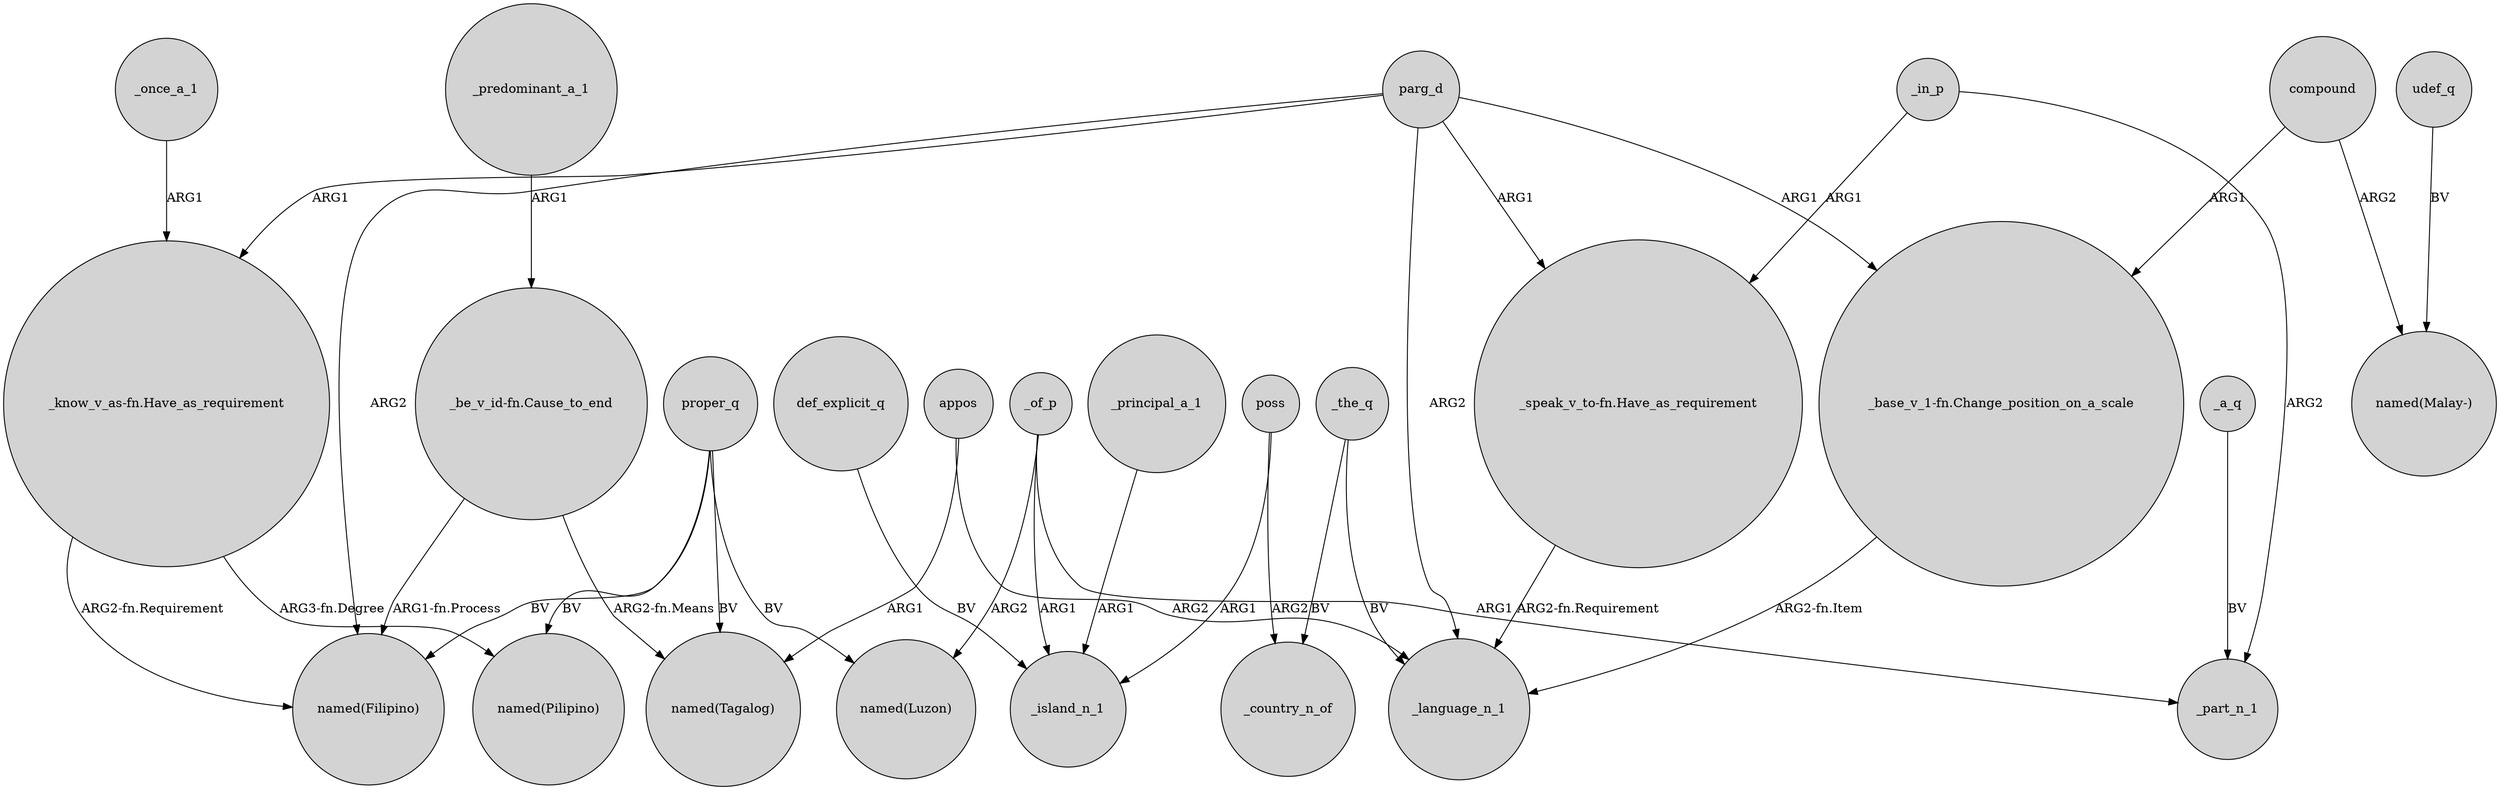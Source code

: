 digraph {
	node [shape=circle style=filled]
	"_know_v_as-fn.Have_as_requirement" -> "named(Filipino)" [label="ARG2-fn.Requirement"]
	"_base_v_1-fn.Change_position_on_a_scale" -> _language_n_1 [label="ARG2-fn.Item"]
	"_know_v_as-fn.Have_as_requirement" -> "named(Pilipino)" [label="ARG3-fn.Degree"]
	"_be_v_id-fn.Cause_to_end" -> "named(Tagalog)" [label="ARG2-fn.Means"]
	proper_q -> "named(Pilipino)" [label=BV]
	appos -> "named(Tagalog)" [label=ARG1]
	_principal_a_1 -> _island_n_1 [label=ARG1]
	poss -> _country_n_of [label=ARG2]
	parg_d -> "_base_v_1-fn.Change_position_on_a_scale" [label=ARG1]
	_a_q -> _part_n_1 [label=BV]
	proper_q -> "named(Filipino)" [label=BV]
	poss -> _island_n_1 [label=ARG1]
	"_speak_v_to-fn.Have_as_requirement" -> _language_n_1 [label="ARG2-fn.Requirement"]
	_of_p -> _island_n_1 [label=ARG1]
	_predominant_a_1 -> "_be_v_id-fn.Cause_to_end" [label=ARG1]
	_of_p -> "named(Luzon)" [label=ARG2]
	udef_q -> "named(Malay-)" [label=BV]
	_in_p -> "_speak_v_to-fn.Have_as_requirement" [label=ARG1]
	parg_d -> _language_n_1 [label=ARG2]
	_once_a_1 -> "_know_v_as-fn.Have_as_requirement" [label=ARG1]
	parg_d -> "named(Filipino)" [label=ARG2]
	"_be_v_id-fn.Cause_to_end" -> "named(Filipino)" [label="ARG1-fn.Process"]
	parg_d -> "_speak_v_to-fn.Have_as_requirement" [label=ARG1]
	proper_q -> "named(Tagalog)" [label=BV]
	_the_q -> _language_n_1 [label=BV]
	_in_p -> _part_n_1 [label=ARG2]
	def_explicit_q -> _island_n_1 [label=BV]
	_the_q -> _country_n_of [label=BV]
	compound -> "_base_v_1-fn.Change_position_on_a_scale" [label=ARG1]
	compound -> "named(Malay-)" [label=ARG2]
	parg_d -> "_know_v_as-fn.Have_as_requirement" [label=ARG1]
	appos -> _language_n_1 [label=ARG2]
	proper_q -> "named(Luzon)" [label=BV]
	_of_p -> _part_n_1 [label=ARG1]
}

